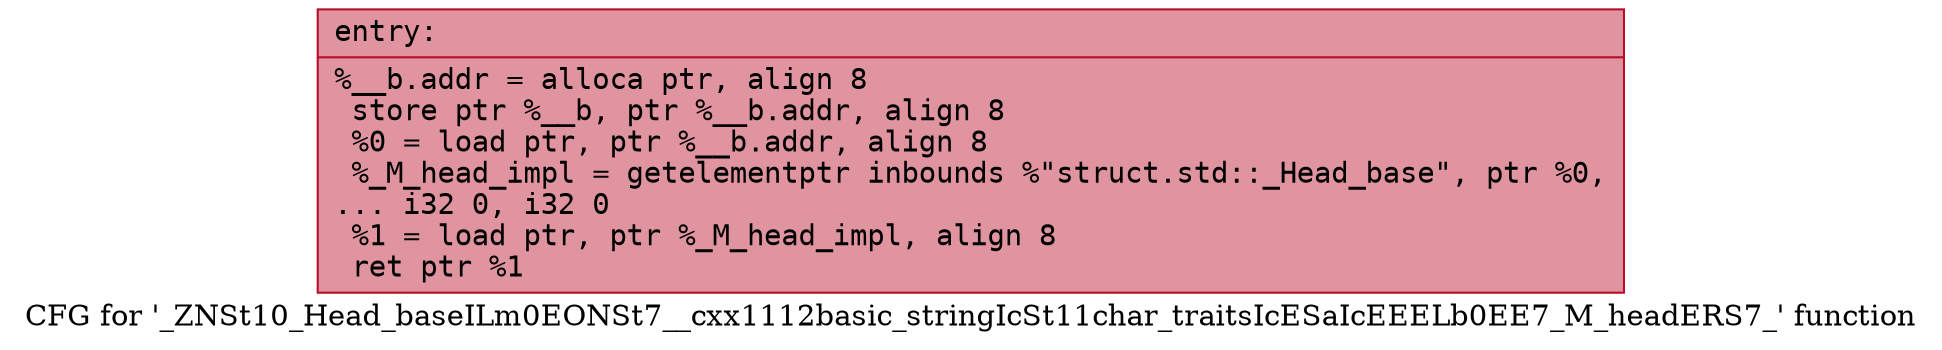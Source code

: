 digraph "CFG for '_ZNSt10_Head_baseILm0EONSt7__cxx1112basic_stringIcSt11char_traitsIcESaIcEEELb0EE7_M_headERS7_' function" {
	label="CFG for '_ZNSt10_Head_baseILm0EONSt7__cxx1112basic_stringIcSt11char_traitsIcESaIcEEELb0EE7_M_headERS7_' function";

	Node0x556bfea1dfd0 [shape=record,color="#b70d28ff", style=filled, fillcolor="#b70d2870" fontname="Courier",label="{entry:\l|  %__b.addr = alloca ptr, align 8\l  store ptr %__b, ptr %__b.addr, align 8\l  %0 = load ptr, ptr %__b.addr, align 8\l  %_M_head_impl = getelementptr inbounds %\"struct.std::_Head_base\", ptr %0,\l... i32 0, i32 0\l  %1 = load ptr, ptr %_M_head_impl, align 8\l  ret ptr %1\l}"];
}
